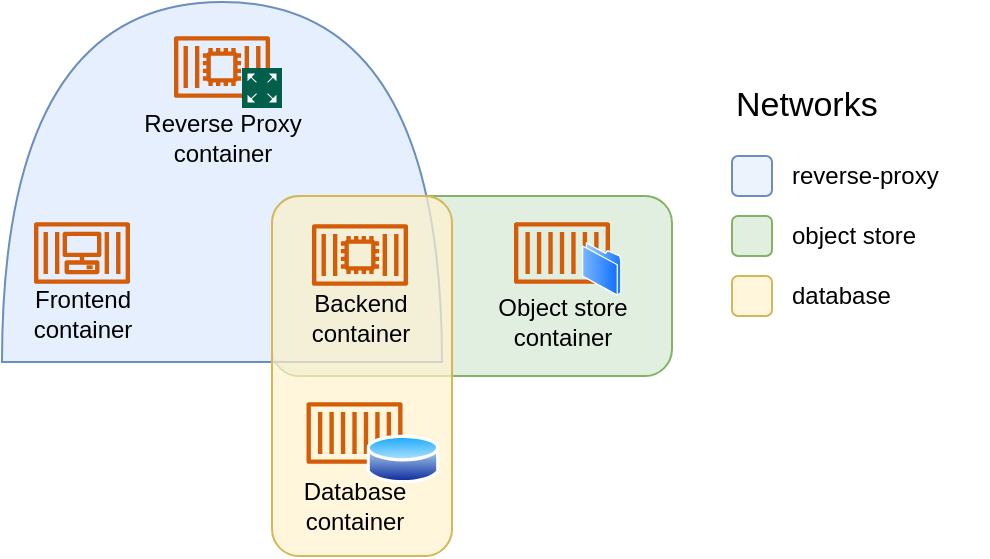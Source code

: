 <mxfile version="16.5.3" type="device"><diagram id="W-rbLOKh60_sY_X7-eZK" name="Page-1"><mxGraphModel dx="1422" dy="739" grid="1" gridSize="10" guides="1" tooltips="1" connect="1" arrows="1" fold="1" page="1" pageScale="1" pageWidth="850" pageHeight="1100" math="0" shadow="0"><root><mxCell id="0"/><mxCell id="1" parent="0"/><mxCell id="U1NvGBDSFxJ_D8JskUvP-37" value="" style="rounded=1;whiteSpace=wrap;html=1;fillColor=#d5e8d4;strokeColor=#82b366;gradientColor=none;fillOpacity=70;" vertex="1" parent="1"><mxGeometry x="320" y="270" width="200" height="90" as="geometry"/></mxCell><mxCell id="U1NvGBDSFxJ_D8JskUvP-33" value="" style="group" vertex="1" connectable="0" parent="1"><mxGeometry x="195" y="283" width="190" height="90" as="geometry"/></mxCell><mxCell id="U1NvGBDSFxJ_D8JskUvP-55" value="" style="shape=or;whiteSpace=wrap;html=1;fontSize=17;fillColor=#dae8fc;rotation=-90;strokeColor=#6c8ebf;fillOpacity=70;" vertex="1" parent="U1NvGBDSFxJ_D8JskUvP-33"><mxGeometry x="10" y="-130" width="180" height="220" as="geometry"/></mxCell><mxCell id="U1NvGBDSFxJ_D8JskUvP-12" value="Frontend&lt;br&gt;container" style="text;html=1;align=center;verticalAlign=middle;resizable=0;points=[];autosize=1;strokeColor=none;fillColor=none;" vertex="1" parent="U1NvGBDSFxJ_D8JskUvP-33"><mxGeometry y="31" width="60" height="30" as="geometry"/></mxCell><mxCell id="U1NvGBDSFxJ_D8JskUvP-18" value="" style="sketch=0;outlineConnect=0;fontColor=#232F3E;gradientColor=none;fillColor=#D45B07;strokeColor=none;dashed=0;verticalLabelPosition=bottom;verticalAlign=top;align=center;html=1;fontSize=12;fontStyle=0;aspect=fixed;pointerEvents=1;shape=mxgraph.aws4.container_3;" vertex="1" parent="U1NvGBDSFxJ_D8JskUvP-33"><mxGeometry x="6" width="48" height="31" as="geometry"/></mxCell><mxCell id="U1NvGBDSFxJ_D8JskUvP-29" value="" style="rounded=1;whiteSpace=wrap;html=1;fillColor=#fff2cc;strokeColor=#d6b656;fillOpacity=70;" vertex="1" parent="1"><mxGeometry x="320.01" y="270" width="90" height="180" as="geometry"/></mxCell><mxCell id="U1NvGBDSFxJ_D8JskUvP-32" value="" style="group;fillOpacity=70;" vertex="1" connectable="0" parent="1"><mxGeometry x="250" y="190" width="90" height="66" as="geometry"/></mxCell><mxCell id="U1NvGBDSFxJ_D8JskUvP-23" value="" style="sketch=0;outlineConnect=0;fontColor=#232F3E;gradientColor=none;fillColor=#D45B07;strokeColor=none;dashed=0;verticalLabelPosition=bottom;verticalAlign=top;align=center;html=1;fontSize=12;fontStyle=0;aspect=fixed;pointerEvents=1;shape=mxgraph.aws4.container_2;" vertex="1" parent="U1NvGBDSFxJ_D8JskUvP-32"><mxGeometry x="21" width="48" height="31" as="geometry"/></mxCell><mxCell id="U1NvGBDSFxJ_D8JskUvP-22" value="" style="sketch=0;pointerEvents=1;shadow=0;dashed=0;html=1;strokeColor=none;fillColor=#005F4B;labelPosition=center;verticalLabelPosition=bottom;verticalAlign=top;align=center;outlineConnect=0;shape=mxgraph.veeam2.network_proxy;" vertex="1" parent="U1NvGBDSFxJ_D8JskUvP-32"><mxGeometry x="55" y="16" width="20" height="20" as="geometry"/></mxCell><mxCell id="U1NvGBDSFxJ_D8JskUvP-24" value="Reverse Proxy&lt;br&gt;container" style="text;html=1;align=center;verticalAlign=middle;resizable=0;points=[];autosize=1;strokeColor=none;fillColor=none;" vertex="1" parent="U1NvGBDSFxJ_D8JskUvP-32"><mxGeometry y="36" width="90" height="30" as="geometry"/></mxCell><mxCell id="U1NvGBDSFxJ_D8JskUvP-39" value="" style="group" vertex="1" connectable="0" parent="1"><mxGeometry x="425" y="283" width="80" height="65" as="geometry"/></mxCell><mxCell id="U1NvGBDSFxJ_D8JskUvP-26" value="" style="sketch=0;outlineConnect=0;fontColor=#232F3E;gradientColor=none;fillColor=#D45B07;strokeColor=none;dashed=0;verticalLabelPosition=bottom;verticalAlign=top;align=center;html=1;fontSize=12;fontStyle=0;aspect=fixed;pointerEvents=1;shape=mxgraph.aws4.container_1;" vertex="1" parent="U1NvGBDSFxJ_D8JskUvP-39"><mxGeometry x="16" width="48" height="31" as="geometry"/></mxCell><mxCell id="U1NvGBDSFxJ_D8JskUvP-25" value="" style="aspect=fixed;perimeter=ellipsePerimeter;html=1;align=center;shadow=0;dashed=0;spacingTop=3;image;image=img/lib/active_directory/folder.svg;" vertex="1" parent="U1NvGBDSFxJ_D8JskUvP-39"><mxGeometry x="50" y="10" width="19.71" height="27" as="geometry"/></mxCell><mxCell id="U1NvGBDSFxJ_D8JskUvP-27" value="Object store&lt;br&gt;container" style="text;html=1;align=center;verticalAlign=middle;resizable=0;points=[];autosize=1;strokeColor=none;fillColor=none;" vertex="1" parent="U1NvGBDSFxJ_D8JskUvP-39"><mxGeometry y="35" width="80" height="30" as="geometry"/></mxCell><mxCell id="U1NvGBDSFxJ_D8JskUvP-50" value="" style="group" vertex="1" connectable="0" parent="1"><mxGeometry x="550" y="250" width="128" height="110" as="geometry"/></mxCell><mxCell id="U1NvGBDSFxJ_D8JskUvP-40" value="" style="rounded=1;whiteSpace=wrap;html=1;fillColor=#dae8fc;strokeColor=#6c8ebf;fillOpacity=50;" vertex="1" parent="U1NvGBDSFxJ_D8JskUvP-50"><mxGeometry width="20" height="20" as="geometry"/></mxCell><mxCell id="U1NvGBDSFxJ_D8JskUvP-42" value="" style="rounded=1;whiteSpace=wrap;html=1;fillColor=#d5e8d4;strokeColor=#82b366;gradientColor=none;fillOpacity=70;" vertex="1" parent="U1NvGBDSFxJ_D8JskUvP-50"><mxGeometry y="30" width="20" height="20" as="geometry"/></mxCell><mxCell id="U1NvGBDSFxJ_D8JskUvP-43" value="" style="rounded=1;whiteSpace=wrap;html=1;fillColor=#fff2cc;strokeColor=#d6b656;fillOpacity=70;" vertex="1" parent="U1NvGBDSFxJ_D8JskUvP-50"><mxGeometry y="60" width="20" height="20" as="geometry"/></mxCell><mxCell id="U1NvGBDSFxJ_D8JskUvP-44" value="reverse-proxy" style="text;html=1;align=left;verticalAlign=middle;resizable=0;points=[];autosize=1;strokeColor=none;fillColor=none;" vertex="1" parent="U1NvGBDSFxJ_D8JskUvP-50"><mxGeometry x="28" width="90" height="20" as="geometry"/></mxCell><mxCell id="U1NvGBDSFxJ_D8JskUvP-46" value="object store" style="text;html=1;align=left;verticalAlign=middle;resizable=0;points=[];autosize=1;strokeColor=none;fillColor=none;" vertex="1" parent="U1NvGBDSFxJ_D8JskUvP-50"><mxGeometry x="28" y="30" width="80" height="20" as="geometry"/></mxCell><mxCell id="U1NvGBDSFxJ_D8JskUvP-49" value="database" style="text;html=1;align=left;verticalAlign=middle;resizable=0;points=[];autosize=1;strokeColor=none;fillColor=none;" vertex="1" parent="U1NvGBDSFxJ_D8JskUvP-50"><mxGeometry x="28" y="60" width="60" height="20" as="geometry"/></mxCell><mxCell id="U1NvGBDSFxJ_D8JskUvP-51" value="&lt;font style=&quot;font-size: 17px&quot;&gt;Networks&lt;/font&gt;" style="text;html=1;align=left;verticalAlign=middle;resizable=0;points=[];autosize=1;strokeColor=none;fillColor=none;" vertex="1" parent="1"><mxGeometry x="550" y="215" width="90" height="20" as="geometry"/></mxCell><mxCell id="U1NvGBDSFxJ_D8JskUvP-52" value="" style="group" vertex="1" connectable="0" parent="1"><mxGeometry x="326.26" y="373" width="77.49" height="67" as="geometry"/></mxCell><mxCell id="U1NvGBDSFxJ_D8JskUvP-19" value="" style="sketch=0;outlineConnect=0;fontColor=#232F3E;gradientColor=none;fillColor=#D45B07;strokeColor=none;dashed=0;verticalLabelPosition=bottom;verticalAlign=top;align=center;html=1;fontSize=12;fontStyle=0;aspect=fixed;pointerEvents=1;shape=mxgraph.aws4.container_1;" vertex="1" parent="U1NvGBDSFxJ_D8JskUvP-52"><mxGeometry x="11" width="48" height="31" as="geometry"/></mxCell><mxCell id="U1NvGBDSFxJ_D8JskUvP-20" value="" style="aspect=fixed;perimeter=ellipsePerimeter;html=1;align=center;shadow=0;dashed=0;spacingTop=3;image;image=img/lib/active_directory/database.svg;" vertex="1" parent="U1NvGBDSFxJ_D8JskUvP-52"><mxGeometry x="41" y="15" width="36.49" height="27" as="geometry"/></mxCell><mxCell id="U1NvGBDSFxJ_D8JskUvP-21" value="Database&lt;br&gt;container" style="text;html=1;align=center;verticalAlign=middle;resizable=0;points=[];autosize=1;strokeColor=none;fillColor=none;" vertex="1" parent="U1NvGBDSFxJ_D8JskUvP-52"><mxGeometry y="37" width="70" height="30" as="geometry"/></mxCell><mxCell id="U1NvGBDSFxJ_D8JskUvP-53" value="" style="group" vertex="1" connectable="0" parent="1"><mxGeometry x="334" y="284" width="60" height="62" as="geometry"/></mxCell><mxCell id="U1NvGBDSFxJ_D8JskUvP-11" value="Backend&lt;br&gt;container" style="text;html=1;align=center;verticalAlign=middle;resizable=0;points=[];autosize=1;strokeColor=none;fillColor=none;" vertex="1" parent="U1NvGBDSFxJ_D8JskUvP-53"><mxGeometry y="32" width="60" height="30" as="geometry"/></mxCell><mxCell id="U1NvGBDSFxJ_D8JskUvP-17" value="" style="sketch=0;outlineConnect=0;fontColor=#232F3E;gradientColor=none;fillColor=#D45B07;strokeColor=none;dashed=0;verticalLabelPosition=bottom;verticalAlign=top;align=center;html=1;fontSize=12;fontStyle=0;aspect=fixed;pointerEvents=1;shape=mxgraph.aws4.container_2;" vertex="1" parent="U1NvGBDSFxJ_D8JskUvP-53"><mxGeometry x="6" width="48" height="31" as="geometry"/></mxCell></root></mxGraphModel></diagram></mxfile>